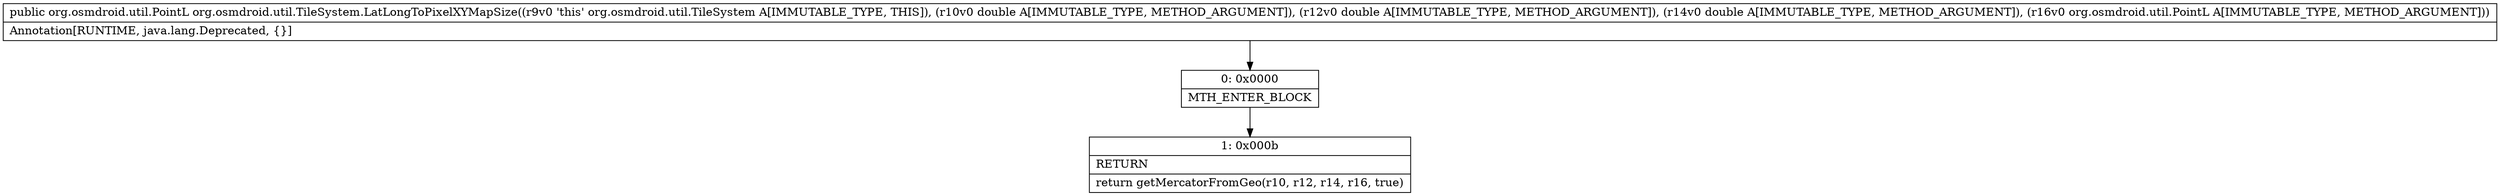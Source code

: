 digraph "CFG fororg.osmdroid.util.TileSystem.LatLongToPixelXYMapSize(DDDLorg\/osmdroid\/util\/PointL;)Lorg\/osmdroid\/util\/PointL;" {
Node_0 [shape=record,label="{0\:\ 0x0000|MTH_ENTER_BLOCK\l}"];
Node_1 [shape=record,label="{1\:\ 0x000b|RETURN\l|return getMercatorFromGeo(r10, r12, r14, r16, true)\l}"];
MethodNode[shape=record,label="{public org.osmdroid.util.PointL org.osmdroid.util.TileSystem.LatLongToPixelXYMapSize((r9v0 'this' org.osmdroid.util.TileSystem A[IMMUTABLE_TYPE, THIS]), (r10v0 double A[IMMUTABLE_TYPE, METHOD_ARGUMENT]), (r12v0 double A[IMMUTABLE_TYPE, METHOD_ARGUMENT]), (r14v0 double A[IMMUTABLE_TYPE, METHOD_ARGUMENT]), (r16v0 org.osmdroid.util.PointL A[IMMUTABLE_TYPE, METHOD_ARGUMENT]))  | Annotation[RUNTIME, java.lang.Deprecated, \{\}]\l}"];
MethodNode -> Node_0;
Node_0 -> Node_1;
}

